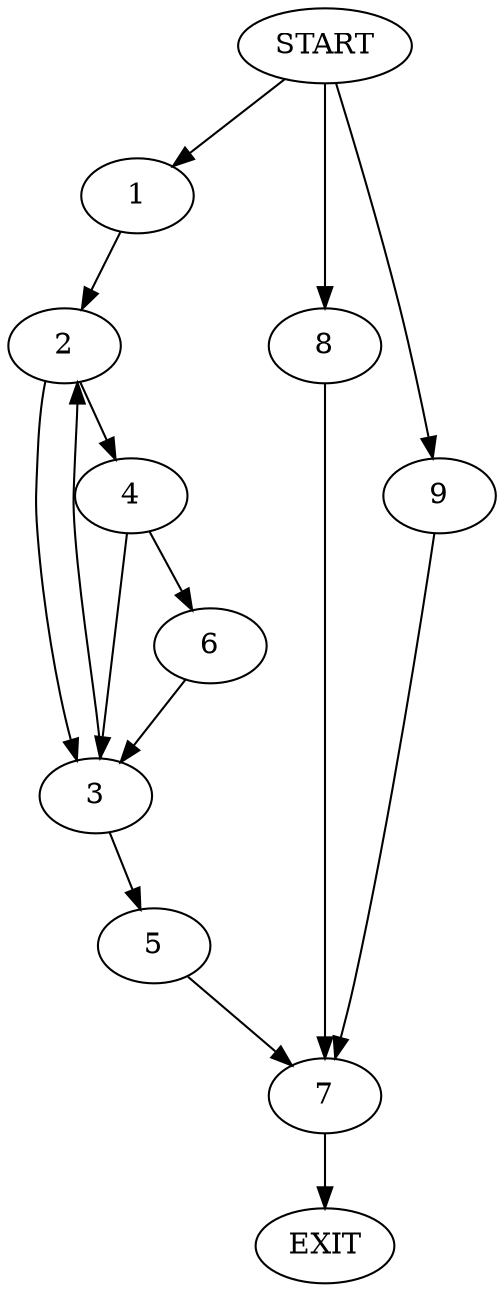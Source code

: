 digraph {
0 [label="START"]
10 [label="EXIT"]
0 -> 1
1 -> 2
2 -> 3
2 -> 4
3 -> 5
3 -> 2
4 -> 3
4 -> 6
6 -> 3
5 -> 7
7 -> 10
0 -> 8
8 -> 7
0 -> 9
9 -> 7
}
